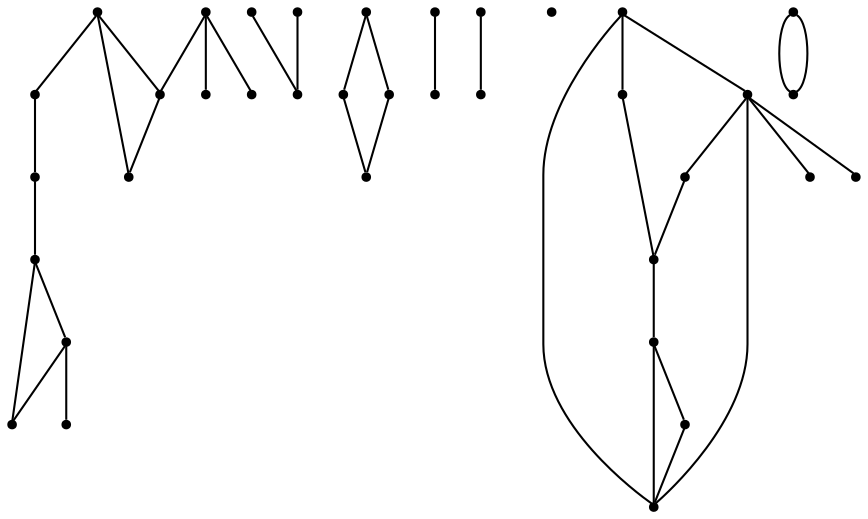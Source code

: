 graph {
  node [shape=point,comment="{\"directed\":false,\"doi\":\"10.1007/978-3-642-11805-0_10\",\"figure\":\"7 (2)\"}"]

  v0 [pos="1173.747828301718,828.6832061844642"]
  v1 [pos="1173.747828301718,782.7914836613818"]
  v2 [pos="1150.7932381740836,897.4582061844642"]
  v3 [pos="1173.747828301718,966.2332061844642"]
  v4 [pos="1105.009241290425,943.3499287075465"]
  v5 [pos="1105.009241290425,875.5126678543861"]
  v6 [pos="1151.7940370781475,989.1164836613818"]
  v7 [pos="1151.1685655993083,1035.0082061844641"]
  v8 [pos="1150.7932381740836,806.737667854386"]
  v9 [pos="1081.9920753833858,851.5664836613819"]
  v10 [pos="1081.9920753833858,1013.0626678543861"]
  v11 [pos="1081.9920753833858,1058.891806592845"]
  v12 [pos="1074.36142514251,620.4824734851568"]
  v13 [pos="1043.8387446470038,603.2262033019401"]
  v14 [pos="1074.36142514251,717.8928622236155"]
  v15 [pos="1043.8387446470038,736.0246057760835"]
  v16 [pos="976.913964480023,621.4204034362176"]
  v17 [pos="976.913964480023,717.8928622236156"]
  v18 [pos="1091.6242916195893,650.993594922923"]
  v19 [pos="1091.624291619589,687.319347805447"]
  v20 [pos="1007.4992048485334,604.2266534362177"]
  v21 [pos="1007.4992048485334,737.0249287075467"]
  v22 [pos="967.4068998026293,875.5126678543861"]
  v23 [pos="990.298914150859,782.7914836613818"]
  v24 [pos="967.4068998026294,897.4582061844642"]
  v25 [pos="990.298914150859,828.6832061844642"]
  v26 [pos="990.298914150859,966.2332061844642"]
  v27 [pos="990.298914150859,1058.891806592845"]
  v28 [pos="959.7136737823486,650.993594922923"]
  v29 [pos="959.7136737823486,688.2571505536936"]
  v30 [pos="967.4068998026293,943.3499287075465"]
  v31 [pos="968.2825471478839,989.1164836613818"]
  v32 [pos="967.4068998026294,806.737667854386"]
  v33 [pos="967.6570756690446,1035.0082061844641"]
  v34 [pos="898.6057370119316,851.5664836613819"]
  v35 [pos="898.6057370119316,1013.0626678543861"]

  v35 -- v34 [id="-2",pos="898.6057370119316,1013.0626678543861 944.8109194733375,922.2963365111688 944.8109194733375,922.2963365111688 944.8109194733375,922.2963365111688 898.6057370119316,851.5664836613819 898.6057370119316,851.5664836613819 898.6057370119316,851.5664836613819"]
  v34 -- v35 [id="-3",pos="898.6057370119316,851.5664836613819 898.6057370119316,1013.0626678543861 898.6057370119316,1013.0626678543861 898.6057370119316,1013.0626678543861"]
  v24 -- v30 [id="-4",pos="967.4068998026294,897.4582061844642 944.8109194733375,920.3832061844641 944.8109194733375,920.3832061844641 944.8109194733375,920.3832061844641 967.4068998026293,943.3499287075465 967.4068998026293,943.3499287075465 967.4068998026293,943.3499287075465"]
  v24 -- v22 [id="-5",pos="967.4068998026294,897.4582061844642 967.4068998026293,875.5126678543861 967.4068998026293,875.5126678543861 967.4068998026293,875.5126678543861"]
  v31 -- v22 [id="-7",pos="968.2825471478839,989.1164836613818 944.8109194733375,920.3832061844641 944.8109194733375,920.3832061844641 944.8109194733375,920.3832061844641 967.4068998026293,875.5126678543861 967.4068998026293,875.5126678543861 967.4068998026293,875.5126678543861"]
  v31 -- v33 [id="-8",pos="968.2825471478839,989.1164836613818 967.6570756690446,1035.0082061844641 967.6570756690446,1035.0082061844641 967.6570756690446,1035.0082061844641"]
  v31 -- v32 [id="-9",pos="968.2825471478839,989.1164836613818 944.8109194733375,920.3832061844641 944.8109194733375,920.3832061844641 944.8109194733375,920.3832061844641 967.4068998026294,806.737667854386 967.4068998026294,806.737667854386 967.4068998026294,806.737667854386"]
  v31 -- v27 [id="-10",pos="968.2825471478839,989.1164836613818 990.298914150859,1058.891806592845 990.298914150859,1058.891806592845 990.298914150859,1058.891806592845"]
  v30 -- v26 [id="-11",pos="967.4068998026293,943.3499287075465 990.298914150859,966.2332061844642 990.298914150859,966.2332061844642 990.298914150859,966.2332061844642"]
  v29 -- v28 [id="-12",pos="959.7136737823486,688.2571505536936 959.7136737823486,650.993594922923 959.7136737823486,650.993594922923 959.7136737823486,650.993594922923"]
  v29 -- v14 [id="-13",pos="959.7136737823486,688.2571505536936 1025.0748070650322,670.1256614068541 1025.0748070650322,670.1256614068541 1025.0748070650322,670.1256614068541 1074.36142514251,717.8928622236155 1074.36142514251,717.8928622236155 1074.36142514251,717.8928622236155"]
  v28 -- v15 [id="-14",pos="959.7136737823486,650.993594922923 1025.0748070650322,670.1256614068541 1025.0748070650322,670.1256614068541 1025.0748070650322,670.1256614068541 1043.8387446470038,736.0246057760835 1043.8387446470038,736.0246057760835 1043.8387446470038,736.0246057760835"]
  v26 -- v25 [id="-15",pos="990.298914150859,966.2332061844642 990.298914150859,828.6832061844642 990.298914150859,828.6832061844642 990.298914150859,828.6832061844642"]
  v25 -- v22 [id="-17",pos="990.298914150859,828.6832061844642 967.4068998026293,875.5126678543861 967.4068998026293,875.5126678543861 967.4068998026293,875.5126678543861"]
  v24 -- v31 [id="-19",pos="967.4068998026294,897.4582061844642 944.8109194733375,920.3832061844641 944.8109194733375,920.3832061844641 944.8109194733375,920.3832061844641 968.2825471478839,989.1164836613818 968.2825471478839,989.1164836613818 968.2825471478839,989.1164836613818"]
  v23 -- v22 [id="-20",pos="990.298914150859,782.7914836613818 967.4068998026293,875.5126678543861 967.4068998026293,875.5126678543861 967.4068998026293,875.5126678543861"]
  v1 -- v0 [id="-21",pos="1173.747828301718,782.7914836613818 1173.747828301718,828.6832061844642 1173.747828301718,828.6832061844642 1173.747828301718,828.6832061844642"]
  v2 -- v3 [id="-22",pos="1150.7932381740836,897.4582061844642 1128.2764876254769,920.3832061844641 1128.2764876254769,920.3832061844641 1128.2764876254769,920.3832061844641 1173.747828301718,966.2332061844642 1173.747828301718,966.2332061844642 1173.747828301718,966.2332061844642"]
  v21 -- v19 [id="-23",pos="1007.4992048485334,737.0249287075467 1025.0748070650322,670.1256614068541 1025.0748070650322,670.1256614068541 1025.0748070650322,670.1256614068541 1091.624291619589,687.319347805447 1091.624291619589,687.319347805447 1091.624291619589,687.319347805447"]
  v18 -- v17 [id="-24",pos="1091.6242916195893,650.993594922923 1025.0748070650322,670.1256614068541 1025.0748070650322,670.1256614068541 1025.0748070650322,670.1256614068541 976.913964480023,717.8928622236156 976.913964480023,717.8928622236156 976.913964480023,717.8928622236156"]
  v16 -- v13 [id="-25",pos="976.913964480023,621.4204034362176 1025.0748070650322,670.1256614068541 1025.0748070650322,670.1256614068541 1025.0748070650322,670.1256614068541 1043.8387446470038,603.2262033019401 1043.8387446470038,603.2262033019401 1043.8387446470038,603.2262033019401"]
  v0 -- v2 [id="-27",pos="1173.747828301718,828.6832061844642 1150.7932381740836,897.4582061844642 1150.7932381740836,897.4582061844642 1150.7932381740836,897.4582061844642"]
  v3 -- v0 [id="-28",pos="1173.747828301718,966.2332061844642 1173.747828301718,828.6832061844642 1173.747828301718,828.6832061844642 1173.747828301718,828.6832061844642"]
  v2 -- v4 [id="-30",pos="1150.7932381740836,897.4582061844642 1128.2764876254769,920.3832061844641 1128.2764876254769,920.3832061844641 1128.2764876254769,920.3832061844641 1105.009241290425,943.3499287075465 1105.009241290425,943.3499287075465 1105.009241290425,943.3499287075465"]
  v25 -- v23 [id="-31",pos="990.298914150859,828.6832061844642 990.298914150859,782.7914836613818 990.298914150859,782.7914836613818 990.298914150859,782.7914836613818"]
  v10 -- v11 [id="-33",pos="1081.9920753833858,1013.0626678543861 1081.9920753833858,1058.891806592845 1081.9920753833858,1058.891806592845 1081.9920753833858,1058.891806592845"]
  v14 -- v15 [id="-34",pos="1074.36142514251,717.8928622236155 1043.8387446470038,736.0246057760835 1043.8387446470038,736.0246057760835 1043.8387446470038,736.0246057760835"]
  v27 -- v26 [id="-35",pos="990.298914150859,1058.891806592845 990.298914150859,966.2332061844642 990.298914150859,966.2332061844642 990.298914150859,966.2332061844642"]
  v12 -- v13 [id="-36",pos="1074.36142514251,620.4824734851568 1043.8387446470038,603.2262033019401 1043.8387446470038,603.2262033019401 1043.8387446470038,603.2262033019401"]
  v11 -- v1 [id="-37",pos="1081.9920753833858,1058.891806592845 1173.747828301718,782.7914836613818 1173.747828301718,782.7914836613818 1173.747828301718,782.7914836613818"]
  v10 -- v5 [id="-38",pos="1081.9920753833858,1013.0626678543861 1128.2764876254769,922.2963365111688 1128.2764876254769,922.2963365111688 1128.2764876254769,922.2963365111688 1105.009241290425,875.5126678543861 1105.009241290425,875.5126678543861 1105.009241290425,875.5126678543861"]
  v9 -- v10 [id="-39",pos="1081.9920753833858,851.5664836613819 1081.9920753833858,1013.0626678543861 1081.9920753833858,1013.0626678543861 1081.9920753833858,1013.0626678543861"]
  v5 -- v9 [id="-40",pos="1105.009241290425,875.5126678543861 1081.9920753833858,851.5664836613819 1081.9920753833858,851.5664836613819 1081.9920753833858,851.5664836613819"]
  v6 -- v8 [id="-41",pos="1151.7940370781475,989.1164836613818 1128.2764876254769,920.3832061844641 1128.2764876254769,920.3832061844641 1128.2764876254769,920.3832061844641 1150.7932381740836,806.737667854386 1150.7932381740836,806.737667854386 1150.7932381740836,806.737667854386"]
  v6 -- v5 [id="-42",pos="1151.7940370781475,989.1164836613818 1128.2764876254769,920.3832061844641 1128.2764876254769,920.3832061844641 1128.2764876254769,920.3832061844641 1105.009241290425,875.5126678543861 1105.009241290425,875.5126678543861 1105.009241290425,875.5126678543861"]
  v6 -- v7 [id="-43",pos="1151.7940370781475,989.1164836613818 1151.1685655993083,1035.0082061844641 1151.1685655993083,1035.0082061844641 1151.1685655993083,1035.0082061844641"]
}